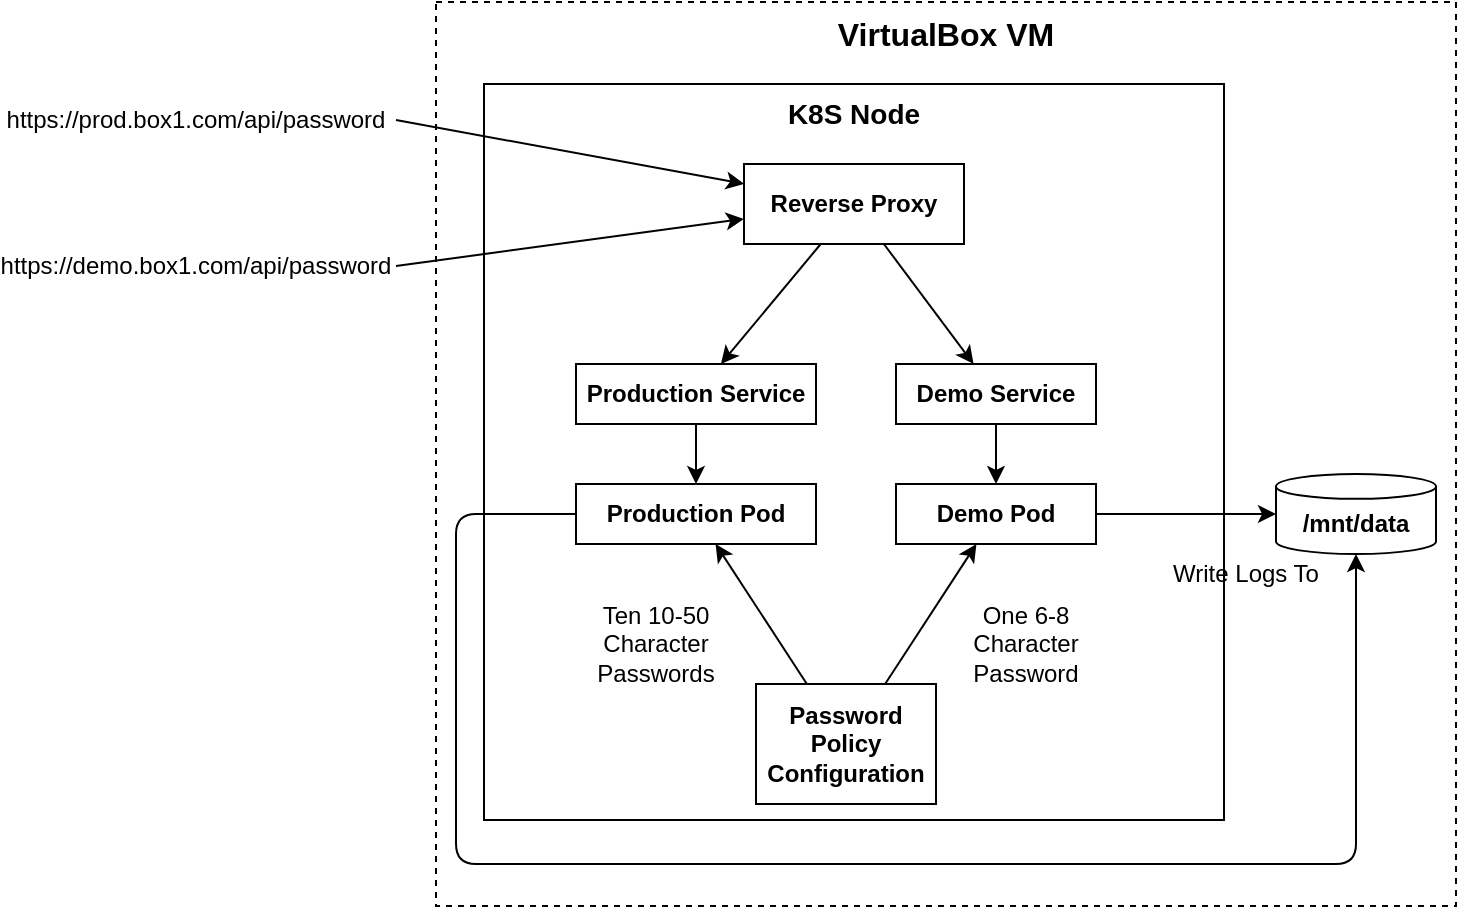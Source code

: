 <mxfile version="14.1.8" type="device"><diagram id="_LvJr-tqfpPB-cM-e4vQ" name="Page-1"><mxGraphModel dx="1888" dy="580" grid="1" gridSize="10" guides="1" tooltips="1" connect="1" arrows="1" fold="1" page="1" pageScale="1" pageWidth="850" pageHeight="1100" math="0" shadow="0"><root><mxCell id="0"/><mxCell id="1" parent="0"/><mxCell id="vpevB3ocP-nuLuHZzxmn-43" value="VirtualBox VM" style="rounded=0;whiteSpace=wrap;html=1;shadow=0;fontSize=16;dashed=1;verticalAlign=top;fontStyle=1" vertex="1" parent="1"><mxGeometry x="130" y="19" width="510" height="452" as="geometry"/></mxCell><mxCell id="vpevB3ocP-nuLuHZzxmn-42" value="K8S Node" style="rounded=0;whiteSpace=wrap;html=1;shadow=0;verticalAlign=top;fontStyle=1;fontSize=14;" vertex="1" parent="1"><mxGeometry x="154" y="60" width="370" height="368" as="geometry"/></mxCell><mxCell id="vpevB3ocP-nuLuHZzxmn-13" value="Demo Pod" style="rounded=0;whiteSpace=wrap;html=1;shadow=0;fontStyle=1" vertex="1" parent="1"><mxGeometry x="360" y="260" width="100" height="30" as="geometry"/></mxCell><mxCell id="vpevB3ocP-nuLuHZzxmn-14" value="Production Pod" style="rounded=0;whiteSpace=wrap;html=1;shadow=0;fontStyle=1" vertex="1" parent="1"><mxGeometry x="200" y="260" width="120" height="30" as="geometry"/></mxCell><mxCell id="vpevB3ocP-nuLuHZzxmn-15" value="Demo Service" style="rounded=0;whiteSpace=wrap;html=1;shadow=0;fontStyle=1" vertex="1" parent="1"><mxGeometry x="360" y="200" width="100" height="30" as="geometry"/></mxCell><mxCell id="vpevB3ocP-nuLuHZzxmn-16" value="Production Service" style="rounded=0;whiteSpace=wrap;html=1;shadow=0;fontStyle=1" vertex="1" parent="1"><mxGeometry x="200" y="200" width="120" height="30" as="geometry"/></mxCell><mxCell id="vpevB3ocP-nuLuHZzxmn-17" value="/mnt/data" style="shape=cylinder3;whiteSpace=wrap;html=1;boundedLbl=1;backgroundOutline=1;size=6.2;shadow=0;fontStyle=1" vertex="1" parent="1"><mxGeometry x="550" y="255" width="80" height="40" as="geometry"/></mxCell><mxCell id="vpevB3ocP-nuLuHZzxmn-19" value="Reverse Proxy" style="rounded=0;whiteSpace=wrap;html=1;shadow=0;fontStyle=1" vertex="1" parent="1"><mxGeometry x="284" y="100" width="110" height="40" as="geometry"/></mxCell><mxCell id="vpevB3ocP-nuLuHZzxmn-20" value="Password Policy Configuration" style="rounded=0;whiteSpace=wrap;html=1;shadow=0;fontStyle=1" vertex="1" parent="1"><mxGeometry x="290" y="360" width="90" height="60" as="geometry"/></mxCell><mxCell id="vpevB3ocP-nuLuHZzxmn-21" value="https://prod.box1.com/api/password" style="text;html=1;strokeColor=none;fillColor=none;align=center;verticalAlign=middle;whiteSpace=wrap;rounded=0;shadow=0;" vertex="1" parent="1"><mxGeometry x="-10" y="68" width="40" height="20" as="geometry"/></mxCell><mxCell id="vpevB3ocP-nuLuHZzxmn-22" value="https://demo.box1.com/api/password" style="text;html=1;strokeColor=none;fillColor=none;align=center;verticalAlign=middle;whiteSpace=wrap;rounded=0;shadow=0;" vertex="1" parent="1"><mxGeometry x="-10" y="141" width="40" height="20" as="geometry"/></mxCell><mxCell id="vpevB3ocP-nuLuHZzxmn-23" value="" style="endArrow=classic;html=1;" edge="1" parent="1" target="vpevB3ocP-nuLuHZzxmn-19"><mxGeometry width="50" height="50" relative="1" as="geometry"><mxPoint x="110" y="151" as="sourcePoint"/><mxPoint x="284" y="140.146" as="targetPoint"/></mxGeometry></mxCell><mxCell id="vpevB3ocP-nuLuHZzxmn-24" value="" style="endArrow=classic;html=1;" edge="1" parent="1" target="vpevB3ocP-nuLuHZzxmn-19"><mxGeometry width="50" height="50" relative="1" as="geometry"><mxPoint x="110" y="78" as="sourcePoint"/><mxPoint x="254" y="110.563" as="targetPoint"/></mxGeometry></mxCell><mxCell id="vpevB3ocP-nuLuHZzxmn-25" value="" style="endArrow=classic;html=1;" edge="1" parent="1" source="vpevB3ocP-nuLuHZzxmn-19" target="vpevB3ocP-nuLuHZzxmn-16"><mxGeometry width="50" height="50" relative="1" as="geometry"><mxPoint x="500" y="330" as="sourcePoint"/><mxPoint x="550" y="280" as="targetPoint"/></mxGeometry></mxCell><mxCell id="vpevB3ocP-nuLuHZzxmn-26" value="" style="endArrow=classic;html=1;" edge="1" parent="1" source="vpevB3ocP-nuLuHZzxmn-19" target="vpevB3ocP-nuLuHZzxmn-15"><mxGeometry width="50" height="50" relative="1" as="geometry"><mxPoint x="500" y="330" as="sourcePoint"/><mxPoint x="550" y="280" as="targetPoint"/></mxGeometry></mxCell><mxCell id="vpevB3ocP-nuLuHZzxmn-27" value="" style="endArrow=classic;html=1;" edge="1" parent="1" source="vpevB3ocP-nuLuHZzxmn-16" target="vpevB3ocP-nuLuHZzxmn-14"><mxGeometry width="50" height="50" relative="1" as="geometry"><mxPoint x="430" y="330" as="sourcePoint"/><mxPoint x="480" y="280" as="targetPoint"/></mxGeometry></mxCell><mxCell id="vpevB3ocP-nuLuHZzxmn-28" value="" style="endArrow=classic;html=1;" edge="1" parent="1" source="vpevB3ocP-nuLuHZzxmn-15" target="vpevB3ocP-nuLuHZzxmn-13"><mxGeometry width="50" height="50" relative="1" as="geometry"><mxPoint x="430" y="330" as="sourcePoint"/><mxPoint x="480" y="280" as="targetPoint"/></mxGeometry></mxCell><mxCell id="vpevB3ocP-nuLuHZzxmn-34" value="" style="endArrow=classic;html=1;" edge="1" parent="1" source="vpevB3ocP-nuLuHZzxmn-20" target="vpevB3ocP-nuLuHZzxmn-13"><mxGeometry width="50" height="50" relative="1" as="geometry"><mxPoint x="420" y="410" as="sourcePoint"/><mxPoint x="470" y="360" as="targetPoint"/></mxGeometry></mxCell><mxCell id="vpevB3ocP-nuLuHZzxmn-35" value="" style="endArrow=classic;html=1;" edge="1" parent="1" source="vpevB3ocP-nuLuHZzxmn-20" target="vpevB3ocP-nuLuHZzxmn-14"><mxGeometry width="50" height="50" relative="1" as="geometry"><mxPoint x="220" y="400" as="sourcePoint"/><mxPoint x="270" y="350" as="targetPoint"/></mxGeometry></mxCell><mxCell id="vpevB3ocP-nuLuHZzxmn-36" value="" style="endArrow=classic;html=1;exitX=0;exitY=0.5;exitDx=0;exitDy=0;" edge="1" parent="1" source="vpevB3ocP-nuLuHZzxmn-14" target="vpevB3ocP-nuLuHZzxmn-17"><mxGeometry width="50" height="50" relative="1" as="geometry"><mxPoint x="420" y="270" as="sourcePoint"/><mxPoint x="470" y="220" as="targetPoint"/><Array as="points"><mxPoint x="140" y="275"/><mxPoint x="140" y="450"/><mxPoint x="590" y="450"/></Array></mxGeometry></mxCell><mxCell id="vpevB3ocP-nuLuHZzxmn-37" value="" style="endArrow=classic;html=1;" edge="1" parent="1" source="vpevB3ocP-nuLuHZzxmn-13" target="vpevB3ocP-nuLuHZzxmn-17"><mxGeometry width="50" height="50" relative="1" as="geometry"><mxPoint x="390" y="270" as="sourcePoint"/><mxPoint x="440" y="220" as="targetPoint"/></mxGeometry></mxCell><mxCell id="vpevB3ocP-nuLuHZzxmn-38" value="Write Logs To" style="text;html=1;strokeColor=none;fillColor=none;align=center;verticalAlign=middle;whiteSpace=wrap;rounded=0;shadow=0;" vertex="1" parent="1"><mxGeometry x="490" y="295" width="90" height="20" as="geometry"/></mxCell><mxCell id="vpevB3ocP-nuLuHZzxmn-39" value="Ten 10-50 Character Passwords" style="text;html=1;strokeColor=none;fillColor=none;align=center;verticalAlign=middle;whiteSpace=wrap;rounded=0;shadow=0;" vertex="1" parent="1"><mxGeometry x="220" y="330" width="40" height="20" as="geometry"/></mxCell><mxCell id="vpevB3ocP-nuLuHZzxmn-40" value="One 6-8 Character Password" style="text;html=1;strokeColor=none;fillColor=none;align=center;verticalAlign=middle;whiteSpace=wrap;rounded=0;shadow=0;" vertex="1" parent="1"><mxGeometry x="405" y="330" width="40" height="20" as="geometry"/></mxCell></root></mxGraphModel></diagram></mxfile>